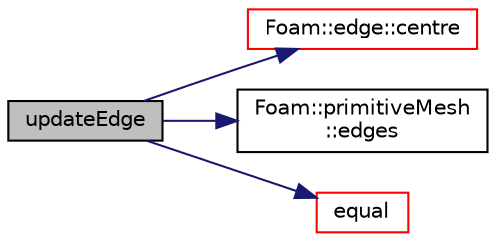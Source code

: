 digraph "updateEdge"
{
  bgcolor="transparent";
  edge [fontname="Helvetica",fontsize="10",labelfontname="Helvetica",labelfontsize="10"];
  node [fontname="Helvetica",fontsize="10",shape=record];
  rankdir="LR";
  Node1 [label="updateEdge",height=0.2,width=0.4,color="black", fillcolor="grey75", style="filled", fontcolor="black"];
  Node1 -> Node2 [color="midnightblue",fontsize="10",style="solid",fontname="Helvetica"];
  Node2 [label="Foam::edge::centre",height=0.2,width=0.4,color="red",URL="$a00623.html#ae686335a8e426b97037d6845043b7151",tooltip="Return centre (centroid) "];
  Node1 -> Node3 [color="midnightblue",fontsize="10",style="solid",fontname="Helvetica"];
  Node3 [label="Foam::primitiveMesh\l::edges",height=0.2,width=0.4,color="black",URL="$a02020.html#aae82d34fe433288eb6b1f9dea53675c8",tooltip="Return mesh edges. Uses calcEdges. "];
  Node1 -> Node4 [color="midnightblue",fontsize="10",style="solid",fontname="Helvetica"];
  Node4 [label="equal",height=0.2,width=0.4,color="red",URL="$a00720.html#a019f43fc826207dd04da2be975ed2bf4",tooltip="Equivalent to operator== with TrackingData. "];
}
